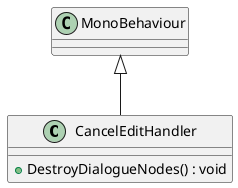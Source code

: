 @startuml
class CancelEditHandler {
    + DestroyDialogueNodes() : void
}
MonoBehaviour <|-- CancelEditHandler
@enduml
